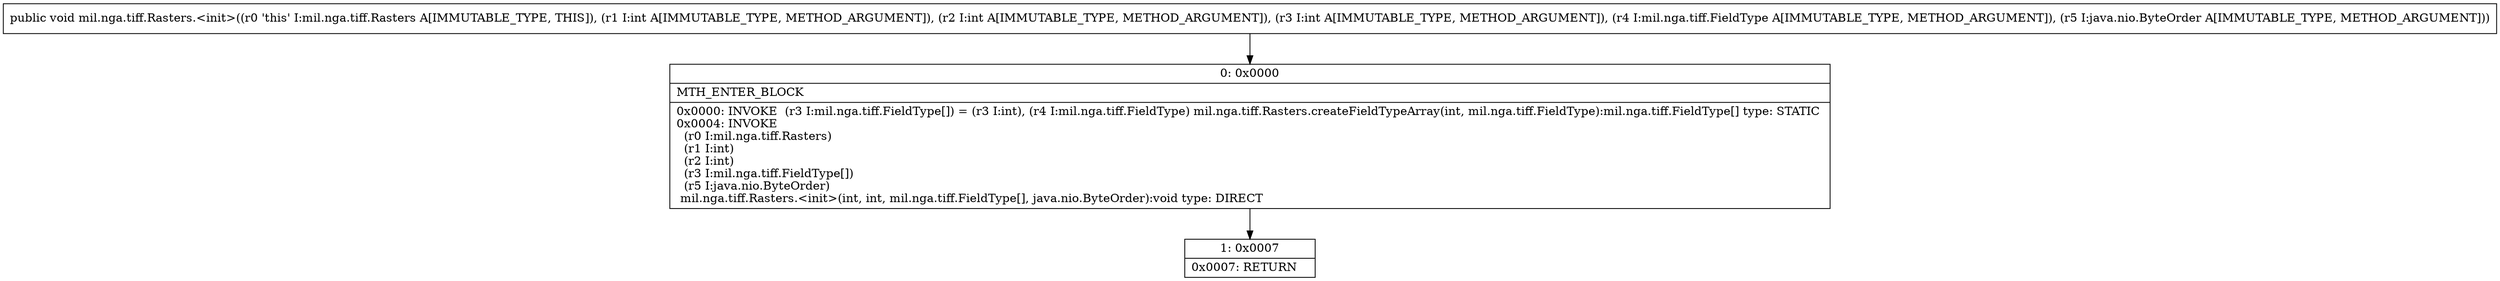 digraph "CFG formil.nga.tiff.Rasters.\<init\>(IIILmil\/nga\/tiff\/FieldType;Ljava\/nio\/ByteOrder;)V" {
Node_0 [shape=record,label="{0\:\ 0x0000|MTH_ENTER_BLOCK\l|0x0000: INVOKE  (r3 I:mil.nga.tiff.FieldType[]) = (r3 I:int), (r4 I:mil.nga.tiff.FieldType) mil.nga.tiff.Rasters.createFieldTypeArray(int, mil.nga.tiff.FieldType):mil.nga.tiff.FieldType[] type: STATIC \l0x0004: INVOKE  \l  (r0 I:mil.nga.tiff.Rasters)\l  (r1 I:int)\l  (r2 I:int)\l  (r3 I:mil.nga.tiff.FieldType[])\l  (r5 I:java.nio.ByteOrder)\l mil.nga.tiff.Rasters.\<init\>(int, int, mil.nga.tiff.FieldType[], java.nio.ByteOrder):void type: DIRECT \l}"];
Node_1 [shape=record,label="{1\:\ 0x0007|0x0007: RETURN   \l}"];
MethodNode[shape=record,label="{public void mil.nga.tiff.Rasters.\<init\>((r0 'this' I:mil.nga.tiff.Rasters A[IMMUTABLE_TYPE, THIS]), (r1 I:int A[IMMUTABLE_TYPE, METHOD_ARGUMENT]), (r2 I:int A[IMMUTABLE_TYPE, METHOD_ARGUMENT]), (r3 I:int A[IMMUTABLE_TYPE, METHOD_ARGUMENT]), (r4 I:mil.nga.tiff.FieldType A[IMMUTABLE_TYPE, METHOD_ARGUMENT]), (r5 I:java.nio.ByteOrder A[IMMUTABLE_TYPE, METHOD_ARGUMENT])) }"];
MethodNode -> Node_0;
Node_0 -> Node_1;
}

